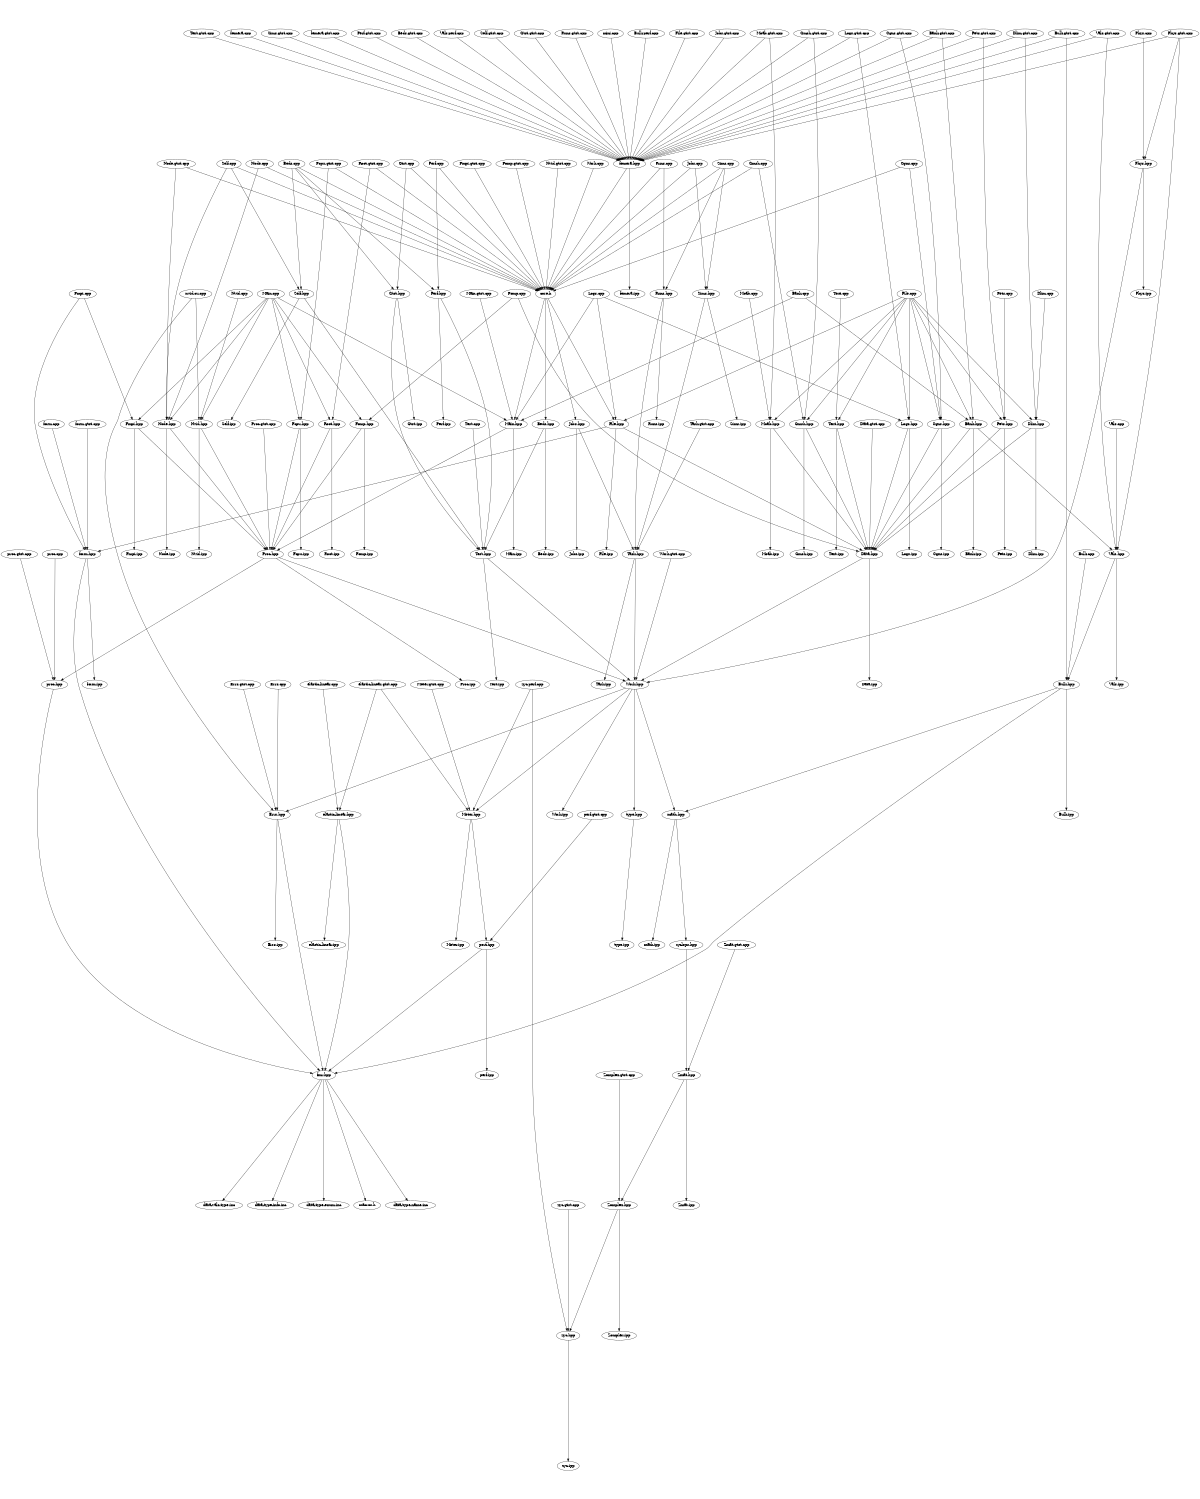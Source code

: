 digraph "source tree" {
    overlap=scale;
    size="8,10";
    ratio="fill";
    fontsize="16";
    fontname="Helvetica";
	clusterrank="local";
	"Fomp.gtst.cpp" -> "core.h"
	"Main.cpp" -> "Fcpu.hpp"
	"Sims.hpp" -> "Sims.ipp"
	"File.cpp" -> "Moab.hpp"
	"Self.cpp" -> "Node.hpp"
	"Zmat.hpp" -> "Zmat.ipp"
	"Perf.hpp" -> "Test.hpp"
	"proc.hpp" -> "fmr.hpp"
	"proc.cpp" -> "proc.hpp"
	"Bank.gtst.cpp" -> "femera.hpp"
	"Work.hpp" -> "Errs.hpp"
	"Text.cpp" -> "Text.hpp"
	"Bank.hpp" -> "Vals.hpp"
	"fmr.hpp" -> "macros.h"
	"Zomplex.hpp" -> "zyc.hpp"
	"Bulk.gtst.cpp" -> "femera.hpp"
	"Work.hpp" -> "Meter.hpp"
	"Errs.cpp" -> "Errs.hpp"
	"Phys.hpp" -> "Phys.ipp"
	"Fmpi.hpp" -> "Fmpi.ipp"
	"Test.cpp" -> "Test.hpp"
	"form.cpp" -> "form.hpp"
	"Gtst.hpp" -> "Gtst.ipp"
	"perf.hpp" -> "perf.ipp"
	"File.cpp" -> "Bank.hpp"
	"Phys.gtst.cpp" -> "femera.hpp"
	"Node.cpp" -> "Node.hpp"
	"fmr.hpp" -> "data-type-name.inc"
	"Work.hpp" -> "Work.ipp"
	"File.cpp" -> "File.hpp"
	"Fomp.hpp" -> "Proc.hpp"
	"File.gtst.cpp" -> "femera.hpp"
	"Bulk.gtst.cpp" -> "Bulk.hpp"
	"Proc.hpp" -> "Proc.ipp"
	"Pets.hpp" -> "Pets.ipp"
	"Jobs.gtst.cpp" -> "femera.hpp"
	"Task.hpp" -> "Work.hpp"
	"Moab.hpp" -> "Moab.ipp"
	"Proc.gtst.cpp" -> "Proc.hpp"
	"Nvid.gtst.cpp" -> "core.h"
	"Beds.cpp" -> "Perf.hpp"
	"Perf.hpp" -> "Perf.ipp"
	"Pets.gtst.cpp" -> "Pets.hpp"
	"core.h" -> "Main.hpp"
	"Text.gtst.cpp" -> "femera.hpp"
	"zyc.hpp" -> "zyc.ipp"
	"Beds.hpp" -> "Test.hpp"
	"fmr.hpp" -> "data-vals-type.inc"
	"Meter.hpp" -> "perf.hpp"
	"form.hpp" -> "form.ipp"
	"zyc.perf.cpp" -> "Meter.hpp"
	"Fcpu.gtst.cpp" -> "core.h"
	"Main.hpp" -> "Main.ipp"
	"fmr.hpp" -> "data-type-info.inc"
	"Main.cpp" -> "Root.hpp"
	"Logs.cpp" -> "Main.hpp"
	"Node.gtst.cpp" -> "core.h"
	"Gmsh.cpp" -> "Gmsh.hpp"
	"Work.cpp" -> "core.h"
	"math.hpp" -> "math.ipp"
	"Sims.cpp" -> "Runs.hpp"
	"Beds.hpp" -> "Beds.ipp"
	"Moab.gtst.cpp" -> "femera.hpp"
	"File.cpp" -> "Cgns.hpp"
	"Pets.gtst.cpp" -> "femera.hpp"
	"Data.hpp" -> "Data.ipp"
	"perf.gtst.cpp" -> "perf.hpp"
	"Errs.gtst.cpp" -> "Errs.hpp"
	"Self.hpp" -> "Self.ipp"
	"Text.hpp" -> "Text.ipp"
	"Cgns.cpp" -> "Cgns.hpp"
	"form.gtst.cpp" -> "form.hpp"
	"math.hpp" -> "zyclops.hpp"
	"femera.cpp" -> "femera.hpp"
	"File.cpp" -> "Pets.hpp"
	"Sims.gtst.cpp" -> "femera.hpp"
	"File.cpp" -> "Text.hpp"
	"femera.gtst.cpp" -> "femera.hpp"
	"Main.cpp" -> "Nvid.hpp"
	"proc.gtst.cpp" -> "proc.hpp"
	"Fomp.cpp" -> "Fomp.hpp"
	"Perf.cpp" -> "core.h"
	"Jobs.hpp" -> "Task.hpp"
	"Vals.hpp" -> "Bulk.hpp"
	"femera.hpp" -> "femera.ipp"
	"core.h" -> "File.hpp"
	"Perf.gtst.cpp" -> "femera.hpp"
	"Logs.gtst.cpp" -> "femera.hpp"
	"Gtst.cpp" -> "core.h"
	"Nvid.hpp" -> "Nvid.ipp"
	"Node.gtst.cpp" -> "Node.hpp"
	"Moab.cpp" -> "Moab.hpp"
	"Dlim.cpp" -> "Dlim.hpp"
	"Node.cpp" -> "core.h"
	"Gmsh.hpp" -> "Gmsh.ipp"
	"Zmat.hpp" -> "Zomplex.hpp"
	"Main.gtst.cpp" -> "Main.hpp"
	"Root.hpp" -> "Proc.hpp"
	"Fcpu.hpp" -> "Proc.hpp"
	"Gtst.cpp" -> "Gtst.hpp"
	"Self.cpp" -> "Self.hpp"
	"Dlim.gtst.cpp" -> "femera.hpp"
	"Beds.gtst.cpp" -> "femera.hpp"
	"Main.cpp" -> "Node.hpp"
	"Vals.perf.cpp" -> "femera.hpp"
	"Dlim.gtst.cpp" -> "Dlim.hpp"
	"zyc.perf.cpp" -> "zyc.hpp"
	"Self.hpp" -> "Test.hpp"
	"Dlim.hpp" -> "Data.hpp"
	"Work.hpp" -> "math.hpp"
	"Zmat.gtst.cpp" -> "Zmat.hpp"
	"Root.gtst.cpp" -> "core.h"
	"Pets.cpp" -> "Pets.hpp"
	"Bank.cpp" -> "Main.hpp"
	"Meter.gtst.cpp" -> "Meter.hpp"
	"Fmpi.cpp" -> "Fmpi.hpp"
	"Phys.gtst.cpp" -> "Phys.hpp"
	"nvid.cu.cpp" -> "Errs.hpp"
	"Logs.cpp" -> "Logs.hpp"
	"Nvid.hpp" -> "Proc.hpp"
	"File.cpp" -> "Dlim.hpp"
	"Bank.hpp" -> "Bank.ipp"
	"Errs.hpp" -> "fmr.hpp"
	"Meter.hpp" -> "Meter.ipp"
	"Self.gtst.cpp" -> "femera.hpp"
	"Data.gtst.cpp" -> "Data.hpp"
	"Fmpi.hpp" -> "Proc.hpp"
	"File.cpp" -> "Logs.hpp"
	"Sims.cpp" -> "Sims.hpp"
	"Jobs.cpp" -> "Sims.hpp"
	"Beds.cpp" -> "Self.hpp"
	"Fomp.cpp" -> "Data.hpp"
	"elastic-linear.gtst.cpp" -> "Meter.hpp"
	"elastic-linear.hpp" -> "elastic-linear.ipp"
	"Fomp.hpp" -> "Fomp.ipp"
	"fmr.hpp" -> "data-type-enum.inc"
	"Main.cpp" -> "Main.hpp"
	"Gtst.hpp" -> "Test.hpp"
	"Root.hpp" -> "Root.ipp"
	"File.hpp" -> "Data.hpp"
	"Bulk.cpp" -> "Bulk.hpp"
	"Node.hpp" -> "Proc.hpp"
	"Cgns.cpp" -> "core.h"
	"Cgns.gtst.cpp" -> "Cgns.hpp"
	"Test.hpp" -> "Test.ipp"
	"Cgns.hpp" -> "Data.hpp"
	"Work.gtst.cpp" -> "Work.hpp"
	"Main.cpp" -> "Fomp.hpp"
	"Gtst.gtst.cpp" -> "femera.hpp"
	"Runs.gtst.cpp" -> "femera.hpp"
	"Bulk.hpp" -> "Bulk.ipp"
	"Jobs.cpp" -> "core.h"
	"File.hpp" -> "File.ipp"
	"Gmsh.hpp" -> "Data.hpp"
	"femera.hpp" -> "core.h"
	"Bulk.hpp" -> "math.hpp"
	"Fcpu.gtst.cpp" -> "Fcpu.hpp"
	"Jobs.hpp" -> "Jobs.ipp"
	"Proc.hpp" -> "proc.hpp"
	"mini.cpp" -> "femera.hpp"
	"Sims.cpp" -> "core.h"
	"Fmpi.gtst.cpp" -> "core.h"
	"Bank.hpp" -> "Data.hpp"
	"Moab.hpp" -> "Data.hpp"
	"Task.hpp" -> "Task.ipp"
	"Logs.gtst.cpp" -> "Logs.hpp"
	"Fcpu.hpp" -> "Fcpu.ipp"
	"elastic-linear.cpp" -> "elastic-linear.hpp"
	"Vals.gtst.cpp" -> "femera.hpp"
	"Dlim.hpp" -> "Dlim.ipp"
	"Zomplex.hpp" -> "Zomplex.ipp"
	"Bulk.perf.cpp" -> "femera.hpp"
	"Main.hpp" -> "Proc.hpp"
	"Beds.cpp" -> "core.h"
	"File.cpp" -> "Gmsh.hpp"
	"Logs.hpp" -> "Logs.ipp"
	"Nvid.cpp" -> "Nvid.hpp"
	"Logs.hpp" -> "Data.hpp"
	"perf.hpp" -> "fmr.hpp"
	"Gmsh.cpp" -> "core.h"
	"Runs.cpp" -> "core.h"
	"Cgns.hpp" -> "Cgns.ipp"
	"Beds.cpp" -> "Gtst.hpp"
	"Logs.cpp" -> "File.hpp"
	"Main.cpp" -> "Fmpi.hpp"
	"Self.cpp" -> "core.h"
	"Task.gtst.cpp" -> "Task.hpp"
	"Pets.hpp" -> "Data.hpp"
	"Phys.gtst.cpp" -> "Vals.hpp"
	"zyclops.hpp" -> "Zmat.hpp"
	"Proc.hpp" -> "Work.hpp"
	"elastic-linear.gtst.cpp" -> "elastic-linear.hpp"
	"Zomplex.gtst.cpp" -> "Zomplex.hpp"
	"Cgns.gtst.cpp" -> "femera.hpp"
	"Sims.hpp" -> "Task.hpp"
	"Root.gtst.cpp" -> "Root.hpp"
	"core.h" -> "Jobs.hpp"
	"Vals.gtst.cpp" -> "Vals.hpp"
	"Gmsh.gtst.cpp" -> "femera.hpp"
	"Data.hpp" -> "Work.hpp"
	"form.hpp" -> "fmr.hpp"
	"Node.hpp" -> "Node.ipp"
	"Phys.cpp" -> "Phys.hpp"
	"zyc.gtst.cpp" -> "zyc.hpp"
	"type.hpp" -> "type.ipp"
	"Bank.gtst.cpp" -> "Bank.hpp"
	"Runs.hpp" -> "Runs.ipp"
	"Runs.hpp" -> "Task.hpp"
	"Gmsh.gtst.cpp" -> "Gmsh.hpp"
	"Text.hpp" -> "Data.hpp"
	"nvid.cu.cpp" -> "Nvid.hpp"
	"core.h" -> "Beds.hpp"
	"File.hpp" -> "form.hpp"
	"elastic-linear.hpp" -> "fmr.hpp"
	"Vals.hpp" -> "Vals.ipp"
	"Fmpi.cpp" -> "form.hpp"
	"Vals.cpp" -> "Vals.hpp"
	"Runs.cpp" -> "Runs.hpp"
	"Work.hpp" -> "type.hpp"
	"Perf.cpp" -> "Perf.hpp"
	"Phys.hpp" -> "Work.hpp"
	"Moab.gtst.cpp" -> "Moab.hpp"
	"Errs.hpp" -> "Errs.ipp"
	"Bank.cpp" -> "Bank.hpp"
	"Bulk.hpp" -> "fmr.hpp"
	"Test.hpp" -> "Work.hpp"
}
